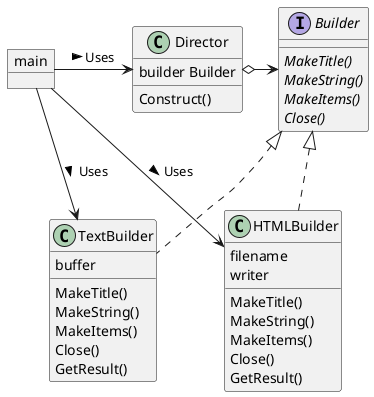 @startuml
'https://plantuml.com/class-diagram

object main
interface Builder {
    {abstract}MakeTitle()
    {abstract}MakeString()
    {abstract}MakeItems()
    {abstract}Close()
}
class Director {
    builder Builder
    Construct()
}
class TextBuilder {
    buffer
    MakeTitle()
    MakeString()
    MakeItems()
    Close()
    GetResult()
}
class HTMLBuilder {
    filename
    writer
    MakeTitle()
    MakeString()
    MakeItems()
    Close()
    GetResult()
}

main -> Director: Uses >
Director o-> Builder
Builder <|.. TextBuilder
Builder <|.. HTMLBuilder
main -> TextBuilder: Uses >
main -> HTMLBuilder: Uses >


@enduml